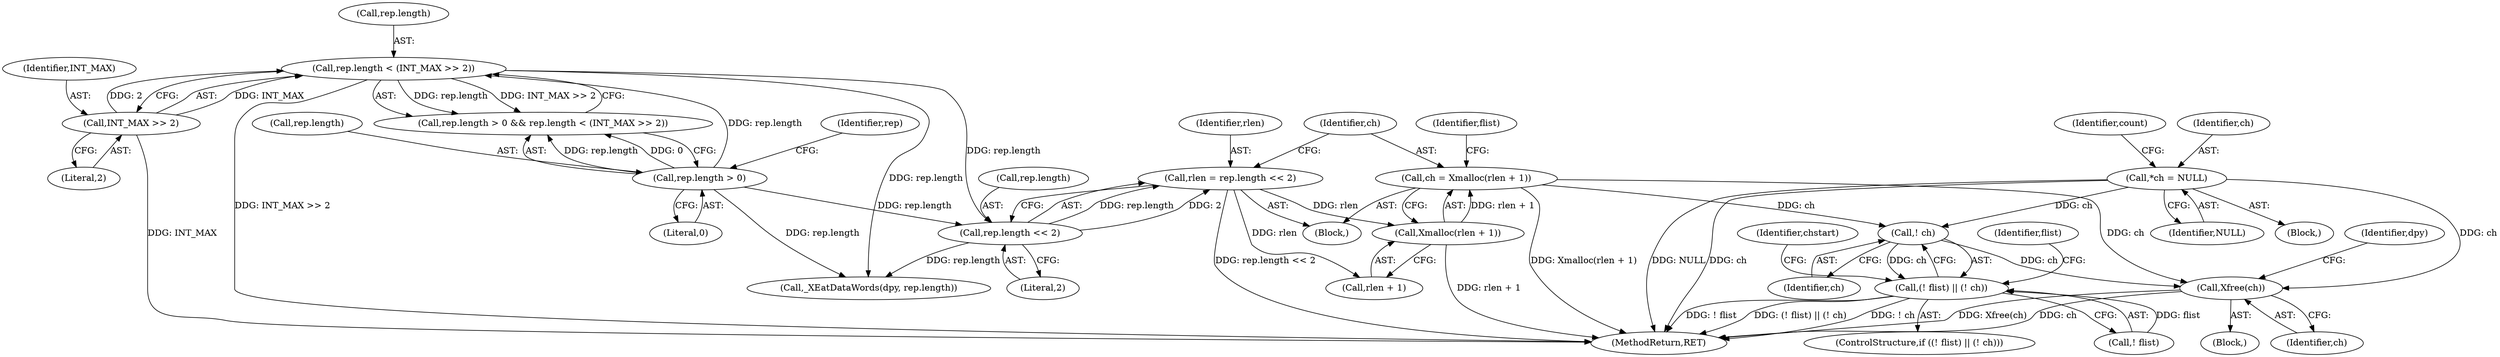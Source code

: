 digraph "0_libx11_b469da1430cdcee06e31c6251b83aede072a1ff0@pointer" {
"1000240" [label="(Call,! ch)"];
"1000230" [label="(Call,ch = Xmalloc(rlen + 1))"];
"1000232" [label="(Call,Xmalloc(rlen + 1))"];
"1000223" [label="(Call,rlen = rep.length << 2)"];
"1000225" [label="(Call,rep.length << 2)"];
"1000215" [label="(Call,rep.length < (INT_MAX >> 2))"];
"1000210" [label="(Call,rep.length > 0)"];
"1000219" [label="(Call,INT_MAX >> 2)"];
"1000123" [label="(Call,*ch = NULL)"];
"1000237" [label="(Call,(! flist) || (! ch))"];
"1000245" [label="(Call,Xfree(ch))"];
"1000241" [label="(Identifier,ch)"];
"1000114" [label="(Block,)"];
"1000232" [label="(Call,Xmalloc(rlen + 1))"];
"1000266" [label="(Identifier,chstart)"];
"1000221" [label="(Literal,2)"];
"1000217" [label="(Identifier,rep)"];
"1000224" [label="(Identifier,rlen)"];
"1000214" [label="(Literal,0)"];
"1000226" [label="(Call,rep.length)"];
"1000239" [label="(Identifier,flist)"];
"1000123" [label="(Call,*ch = NULL)"];
"1000219" [label="(Call,INT_MAX >> 2)"];
"1000125" [label="(Identifier,NULL)"];
"1000216" [label="(Call,rep.length)"];
"1000245" [label="(Call,Xfree(ch))"];
"1000229" [label="(Literal,2)"];
"1000240" [label="(Call,! ch)"];
"1000230" [label="(Call,ch = Xmalloc(rlen + 1))"];
"1000246" [label="(Identifier,ch)"];
"1000215" [label="(Call,rep.length < (INT_MAX >> 2))"];
"1000248" [label="(Identifier,dpy)"];
"1000225" [label="(Call,rep.length << 2)"];
"1000376" [label="(MethodReturn,RET)"];
"1000209" [label="(Call,rep.length > 0 && rep.length < (INT_MAX >> 2))"];
"1000124" [label="(Identifier,ch)"];
"1000247" [label="(Call,_XEatDataWords(dpy, rep.length))"];
"1000220" [label="(Identifier,INT_MAX)"];
"1000231" [label="(Identifier,ch)"];
"1000237" [label="(Call,(! flist) || (! ch))"];
"1000238" [label="(Call,! flist)"];
"1000244" [label="(Identifier,flist)"];
"1000236" [label="(ControlStructure,if ((! flist) || (! ch)))"];
"1000222" [label="(Block,)"];
"1000242" [label="(Block,)"];
"1000223" [label="(Call,rlen = rep.length << 2)"];
"1000210" [label="(Call,rep.length > 0)"];
"1000211" [label="(Call,rep.length)"];
"1000130" [label="(Identifier,count)"];
"1000233" [label="(Call,rlen + 1)"];
"1000240" -> "1000237"  [label="AST: "];
"1000240" -> "1000241"  [label="CFG: "];
"1000241" -> "1000240"  [label="AST: "];
"1000237" -> "1000240"  [label="CFG: "];
"1000240" -> "1000237"  [label="DDG: ch"];
"1000230" -> "1000240"  [label="DDG: ch"];
"1000123" -> "1000240"  [label="DDG: ch"];
"1000240" -> "1000245"  [label="DDG: ch"];
"1000230" -> "1000222"  [label="AST: "];
"1000230" -> "1000232"  [label="CFG: "];
"1000231" -> "1000230"  [label="AST: "];
"1000232" -> "1000230"  [label="AST: "];
"1000239" -> "1000230"  [label="CFG: "];
"1000230" -> "1000376"  [label="DDG: Xmalloc(rlen + 1)"];
"1000232" -> "1000230"  [label="DDG: rlen + 1"];
"1000230" -> "1000245"  [label="DDG: ch"];
"1000232" -> "1000233"  [label="CFG: "];
"1000233" -> "1000232"  [label="AST: "];
"1000232" -> "1000376"  [label="DDG: rlen + 1"];
"1000223" -> "1000232"  [label="DDG: rlen"];
"1000223" -> "1000222"  [label="AST: "];
"1000223" -> "1000225"  [label="CFG: "];
"1000224" -> "1000223"  [label="AST: "];
"1000225" -> "1000223"  [label="AST: "];
"1000231" -> "1000223"  [label="CFG: "];
"1000223" -> "1000376"  [label="DDG: rep.length << 2"];
"1000225" -> "1000223"  [label="DDG: rep.length"];
"1000225" -> "1000223"  [label="DDG: 2"];
"1000223" -> "1000233"  [label="DDG: rlen"];
"1000225" -> "1000229"  [label="CFG: "];
"1000226" -> "1000225"  [label="AST: "];
"1000229" -> "1000225"  [label="AST: "];
"1000215" -> "1000225"  [label="DDG: rep.length"];
"1000210" -> "1000225"  [label="DDG: rep.length"];
"1000225" -> "1000247"  [label="DDG: rep.length"];
"1000215" -> "1000209"  [label="AST: "];
"1000215" -> "1000219"  [label="CFG: "];
"1000216" -> "1000215"  [label="AST: "];
"1000219" -> "1000215"  [label="AST: "];
"1000209" -> "1000215"  [label="CFG: "];
"1000215" -> "1000376"  [label="DDG: INT_MAX >> 2"];
"1000215" -> "1000209"  [label="DDG: rep.length"];
"1000215" -> "1000209"  [label="DDG: INT_MAX >> 2"];
"1000210" -> "1000215"  [label="DDG: rep.length"];
"1000219" -> "1000215"  [label="DDG: INT_MAX"];
"1000219" -> "1000215"  [label="DDG: 2"];
"1000215" -> "1000247"  [label="DDG: rep.length"];
"1000210" -> "1000209"  [label="AST: "];
"1000210" -> "1000214"  [label="CFG: "];
"1000211" -> "1000210"  [label="AST: "];
"1000214" -> "1000210"  [label="AST: "];
"1000217" -> "1000210"  [label="CFG: "];
"1000209" -> "1000210"  [label="CFG: "];
"1000210" -> "1000209"  [label="DDG: rep.length"];
"1000210" -> "1000209"  [label="DDG: 0"];
"1000210" -> "1000247"  [label="DDG: rep.length"];
"1000219" -> "1000221"  [label="CFG: "];
"1000220" -> "1000219"  [label="AST: "];
"1000221" -> "1000219"  [label="AST: "];
"1000219" -> "1000376"  [label="DDG: INT_MAX"];
"1000123" -> "1000114"  [label="AST: "];
"1000123" -> "1000125"  [label="CFG: "];
"1000124" -> "1000123"  [label="AST: "];
"1000125" -> "1000123"  [label="AST: "];
"1000130" -> "1000123"  [label="CFG: "];
"1000123" -> "1000376"  [label="DDG: NULL"];
"1000123" -> "1000376"  [label="DDG: ch"];
"1000123" -> "1000245"  [label="DDG: ch"];
"1000237" -> "1000236"  [label="AST: "];
"1000237" -> "1000238"  [label="CFG: "];
"1000238" -> "1000237"  [label="AST: "];
"1000244" -> "1000237"  [label="CFG: "];
"1000266" -> "1000237"  [label="CFG: "];
"1000237" -> "1000376"  [label="DDG: (! flist) || (! ch)"];
"1000237" -> "1000376"  [label="DDG: ! ch"];
"1000237" -> "1000376"  [label="DDG: ! flist"];
"1000238" -> "1000237"  [label="DDG: flist"];
"1000245" -> "1000242"  [label="AST: "];
"1000245" -> "1000246"  [label="CFG: "];
"1000246" -> "1000245"  [label="AST: "];
"1000248" -> "1000245"  [label="CFG: "];
"1000245" -> "1000376"  [label="DDG: Xfree(ch)"];
"1000245" -> "1000376"  [label="DDG: ch"];
}
